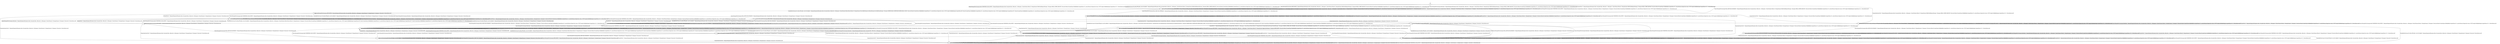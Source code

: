 digraph g {
__start0 [label="" shape="none"];

	s0 [shape="circle" label="s0"];
	s1 [shape="circle" label="s1"];
	s2 [shape="circle" label="s2"];
	s3 [shape="circle" label="s3"];
	s4 [shape="circle" label="s4"];
	s5 [shape="circle" label="s5"];
	s6 [shape="circle" label="s6"];
	s7 [shape="circle" label="s7"];
	s8 [shape="circle" label="s8"];
	s9 [shape="circle" label="s9"];
	s10 [shape="circle" label="s10"];
	s11 [shape="circle" label="s11"];
	s12 [shape="circle" label="s12"];
	s13 [shape="circle" label="s13"];
	s14 [shape="circle" label="s14"];
	s15 [shape="circle" label="s15"];
	s16 [shape="circle" label="s16"];
	s17 [shape="circle" label="s17"];
	s0 -> s1 [label="ClientHelloWord{suite=TLS_RSA_WITH_AES_128_GCM_SHA256} / ResponseFingerprint[Exception=false, Encrypted=false, #Records=1, #Messages=1, RecordClasses=[Record,], MessageClasses=[HelloVerifyRequestMessage,], Messages=[HELLO_VERIFY_REQUEST,], Reccords=[Record{contentType=ModifiableByte{originalValue=22}, protocolVersion=Original byte value is: FE FF, length=ModifiableInteger{originalValue=31}},], NetworkState=null]"];
	s0 -> s8 [label="GenericMessageWord{message=RSA_CLIENT_KEY_EXCHANGE} / ResponseFingerprint[Exception=false, Encrypted=false, #Records=1, #Messages=1, RecordClasses=[Record,], MessageClasses=[HelloVerifyRequestMessage,], Messages=[HELLO_VERIFY_REQUEST,], Reccords=[Record{contentType=ModifiableByte{originalValue=22}, protocolVersion=Original byte value is: FE FF, length=ModifiableInteger{originalValue=31}},], NetworkState=null]"];
	s0 -> s2 [label="ChangeCipherSpecWord{} / ResponseFingerprint[Exception=false, Encrypted=false, #Records=1, #Messages=1, RecordClasses=[Record,], MessageClasses=[HelloVerifyRequestMessage,], Messages=[HELLO_VERIFY_REQUEST,], Reccords=[Record{contentType=ModifiableByte{originalValue=22}, protocolVersion=Original byte value is: FE FF, length=ModifiableInteger{originalValue=31}},], NetworkState=null]"];
	s0 -> s1 [label="GenericMessageWord{message=APPLICATION} / ResponseFingerprint[Exception=false, Encrypted=false, #Records=1, #Messages=1, RecordClasses=[Record,], MessageClasses=[HelloVerifyRequestMessage,], Messages=[HELLO_VERIFY_REQUEST,], Reccords=[Record{contentType=ModifiableByte{originalValue=22}, protocolVersion=Original byte value is: FE FF, length=ModifiableInteger{originalValue=31}},], NetworkState=null]"];
	s0 -> s1 [label="GenericMessageWord{message=Heartbeat} / ResponseFingerprint[Exception=false, Encrypted=false, #Records=1, #Messages=1, RecordClasses=[Record,], MessageClasses=[HelloVerifyRequestMessage,], Messages=[HELLO_VERIFY_REQUEST,], Reccords=[Record{contentType=ModifiableByte{originalValue=22}, protocolVersion=Original byte value is: FE FF, length=ModifiableInteger{originalValue=31}},], NetworkState=null]"];
	s0 -> s1 [label="FinishedWord{} / ResponseFingerprint[Exception=false, Encrypted=false, #Records=1, #Messages=1, RecordClasses=[Record,], MessageClasses=[HelloVerifyRequestMessage,], Messages=[HELLO_VERIFY_REQUEST,], Reccords=[Record{contentType=ModifiableByte{originalValue=22}, protocolVersion=Original byte value is: FE FF, length=ModifiableInteger{originalValue=31}},], NetworkState=null]"];
	s0 -> s1 [label="GenericMessageWord{message=Alert(UNDEFINED,CLOSE_NOTIFY)} / ResponseFingerprint[Exception=false, Encrypted=false, #Records=1, #Messages=1, RecordClasses=[Record,], MessageClasses=[HelloVerifyRequestMessage,], Messages=[HELLO_VERIFY_REQUEST,], Reccords=[Record{contentType=ModifiableByte{originalValue=22}, protocolVersion=Original byte value is: FE FF, length=ModifiableInteger{originalValue=31}},], NetworkState=null]"];
	s1 -> s4 [label="ClientHelloWord{suite=TLS_RSA_WITH_AES_128_GCM_SHA256} / ResponseFingerprint[Exception=false, Encrypted=false, #Records=3, #Messages=3, RecordClasses=[Record,Record,Record,], MessageClasses=[ServerHelloMessage,CertificateMessage,ServerHelloDoneMessage,], Messages=[SERVER_HELLO,CERTIFICATE,SERVER_HELLO_DONE,], Reccords=[Record{contentType=ModifiableByte{originalValue=22}, protocolVersion=Original byte value is: FE FD, length=ModifiableInteger{originalValue=89}},Record{contentType=ModifiableByte{originalValue=22}, protocolVersion=Original byte value is: FE FD, length=ModifiableInteger{originalValue=857}},Record{contentType=ModifiableByte{originalValue=22}, protocolVersion=Original byte value is: FE FD, length=ModifiableInteger{originalValue=12}},], NetworkState=null]"];
	s1 -> s8 [label="GenericMessageWord{message=RSA_CLIENT_KEY_EXCHANGE} / ResponseFingerprint[Exception=false, Encrypted=false, #Records=1, #Messages=0, RecordClasses=[Record,], MessageClasses=[], Messages=[], Reccords=[Record{contentType=ModifiableByte{originalValue=22}, protocolVersion=Original byte value is: FE FF, length=ModifiableInteger{originalValue=31}},], NetworkState=null]"];
	s1 -> s2 [label="ChangeCipherSpecWord{} / ResponseFingerprint[Exception=false, Encrypted=false, #Records=1, #Messages=0, RecordClasses=[Record,], MessageClasses=[], Messages=[], Reccords=[Record{contentType=ModifiableByte{originalValue=22}, protocolVersion=Original byte value is: FE FF, length=ModifiableInteger{originalValue=31}},], NetworkState=null]"];
	s1 -> s1 [label="GenericMessageWord{message=APPLICATION} / ResponseFingerprint[Exception=false, Encrypted=false, #Records=1, #Messages=0, RecordClasses=[Record,], MessageClasses=[], Messages=[], Reccords=[Record{contentType=ModifiableByte{originalValue=22}, protocolVersion=Original byte value is: FE FF, length=ModifiableInteger{originalValue=31}},], NetworkState=null]"];
	s1 -> s1 [label="GenericMessageWord{message=Heartbeat} / ResponseFingerprint[Exception=false, Encrypted=false, #Records=1, #Messages=0, RecordClasses=[Record,], MessageClasses=[], Messages=[], Reccords=[Record{contentType=ModifiableByte{originalValue=22}, protocolVersion=Original byte value is: FE FF, length=ModifiableInteger{originalValue=31}},], NetworkState=null]"];
	s1 -> s1 [label="FinishedWord{} / ResponseFingerprint[Exception=false, Encrypted=false, #Records=1, #Messages=0, RecordClasses=[Record,], MessageClasses=[], Messages=[], Reccords=[Record{contentType=ModifiableByte{originalValue=22}, protocolVersion=Original byte value is: FE FF, length=ModifiableInteger{originalValue=31}},], NetworkState=null]"];
	s1 -> s1 [label="GenericMessageWord{message=Alert(UNDEFINED,CLOSE_NOTIFY)} / ResponseFingerprint[Exception=false, Encrypted=false, #Records=1, #Messages=0, RecordClasses=[Record,], MessageClasses=[], Messages=[], Reccords=[Record{contentType=ModifiableByte{originalValue=22}, protocolVersion=Original byte value is: FE FF, length=ModifiableInteger{originalValue=31}},], NetworkState=null]"];
	s2 -> s3 [label="ClientHelloWord{suite=TLS_RSA_WITH_AES_128_GCM_SHA256} / ResponseFingerprint[Exception=false, Encrypted=false, #Records=0, #Messages=0, RecordClasses=[], MessageClasses=[], Messages=[], Reccords=[], NetworkState=null]"];
	s2 -> s15 [label="GenericMessageWord{message=RSA_CLIENT_KEY_EXCHANGE} / ResponseFingerprint[Exception=false, Encrypted=false, #Records=1, #Messages=0, RecordClasses=[Record,], MessageClasses=[], Messages=[], Reccords=[Record{contentType=ModifiableByte{originalValue=22}, protocolVersion=Original byte value is: FE FF, length=ModifiableInteger{originalValue=31}},], NetworkState=null]"];
	s2 -> s2 [label="ChangeCipherSpecWord{} / ResponseFingerprint[Exception=false, Encrypted=false, #Records=1, #Messages=0, RecordClasses=[Record,], MessageClasses=[], Messages=[], Reccords=[Record{contentType=ModifiableByte{originalValue=22}, protocolVersion=Original byte value is: FE FF, length=ModifiableInteger{originalValue=31}},], NetworkState=null]"];
	s2 -> s2 [label="GenericMessageWord{message=APPLICATION} / ResponseFingerprint[Exception=false, Encrypted=false, #Records=1, #Messages=0, RecordClasses=[Record,], MessageClasses=[], Messages=[], Reccords=[Record{contentType=ModifiableByte{originalValue=22}, protocolVersion=Original byte value is: FE FF, length=ModifiableInteger{originalValue=31}},], NetworkState=null]"];
	s2 -> s2 [label="GenericMessageWord{message=Heartbeat} / ResponseFingerprint[Exception=false, Encrypted=false, #Records=1, #Messages=0, RecordClasses=[Record,], MessageClasses=[], Messages=[], Reccords=[Record{contentType=ModifiableByte{originalValue=22}, protocolVersion=Original byte value is: FE FF, length=ModifiableInteger{originalValue=31}},], NetworkState=null]"];
	s2 -> s2 [label="FinishedWord{} / ResponseFingerprint[Exception=false, Encrypted=false, #Records=1, #Messages=0, RecordClasses=[Record,], MessageClasses=[], Messages=[], Reccords=[Record{contentType=ModifiableByte{originalValue=22}, protocolVersion=Original byte value is: FE FF, length=ModifiableInteger{originalValue=31}},], NetworkState=null]"];
	s2 -> s2 [label="GenericMessageWord{message=Alert(UNDEFINED,CLOSE_NOTIFY)} / ResponseFingerprint[Exception=false, Encrypted=false, #Records=1, #Messages=0, RecordClasses=[Record,], MessageClasses=[], Messages=[], Reccords=[Record{contentType=ModifiableByte{originalValue=22}, protocolVersion=Original byte value is: FE FF, length=ModifiableInteger{originalValue=31}},], NetworkState=null]"];
	s3 -> s3 [label="ClientHelloWord{suite=TLS_RSA_WITH_AES_128_GCM_SHA256} / ResponseFingerprint[Exception=false, Encrypted=false, #Records=0, #Messages=0, RecordClasses=[], MessageClasses=[], Messages=[], Reccords=[], NetworkState=null]"];
	s3 -> s3 [label="GenericMessageWord{message=RSA_CLIENT_KEY_EXCHANGE} / ResponseFingerprint[Exception=false, Encrypted=false, #Records=0, #Messages=0, RecordClasses=[], MessageClasses=[], Messages=[], Reccords=[], NetworkState=null]"];
	s3 -> s3 [label="ChangeCipherSpecWord{} / ResponseFingerprint[Exception=false, Encrypted=false, #Records=0, #Messages=0, RecordClasses=[], MessageClasses=[], Messages=[], Reccords=[], NetworkState=null]"];
	s3 -> s3 [label="GenericMessageWord{message=APPLICATION} / ResponseFingerprint[Exception=false, Encrypted=false, #Records=0, #Messages=0, RecordClasses=[], MessageClasses=[], Messages=[], Reccords=[], NetworkState=null]"];
	s3 -> s3 [label="GenericMessageWord{message=Heartbeat} / ResponseFingerprint[Exception=false, Encrypted=false, #Records=0, #Messages=0, RecordClasses=[], MessageClasses=[], Messages=[], Reccords=[], NetworkState=null]"];
	s3 -> s3 [label="FinishedWord{} / ResponseFingerprint[Exception=false, Encrypted=false, #Records=0, #Messages=0, RecordClasses=[], MessageClasses=[], Messages=[], Reccords=[], NetworkState=null]"];
	s3 -> s3 [label="GenericMessageWord{message=Alert(UNDEFINED,CLOSE_NOTIFY)} / ResponseFingerprint[Exception=false, Encrypted=false, #Records=0, #Messages=0, RecordClasses=[], MessageClasses=[], Messages=[], Reccords=[], NetworkState=null]"];
	s4 -> s5 [label="ClientHelloWord{suite=TLS_RSA_WITH_AES_128_GCM_SHA256} / ResponseFingerprint[Exception=false, Encrypted=false, #Records=0, #Messages=0, RecordClasses=[], MessageClasses=[], Messages=[], Reccords=[], NetworkState=null]"];
	s4 -> s9 [label="GenericMessageWord{message=RSA_CLIENT_KEY_EXCHANGE} / ResponseFingerprint[Exception=false, Encrypted=false, #Records=0, #Messages=0, RecordClasses=[], MessageClasses=[], Messages=[], Reccords=[], NetworkState=null]"];
	s4 -> s3 [label="ChangeCipherSpecWord{} / ResponseFingerprint[Exception=false, Encrypted=false, #Records=0, #Messages=0, RecordClasses=[], MessageClasses=[], Messages=[], Reccords=[], NetworkState=null]"];
	s4 -> s4 [label="GenericMessageWord{message=APPLICATION} / ResponseFingerprint[Exception=false, Encrypted=false, #Records=0, #Messages=0, RecordClasses=[], MessageClasses=[], Messages=[], Reccords=[], NetworkState=null]"];
	s4 -> s5 [label="GenericMessageWord{message=Heartbeat} / ResponseFingerprint[Exception=false, Encrypted=false, #Records=0, #Messages=0, RecordClasses=[], MessageClasses=[], Messages=[], Reccords=[], NetworkState=null]"];
	s4 -> s5 [label="FinishedWord{} / ResponseFingerprint[Exception=false, Encrypted=false, #Records=0, #Messages=0, RecordClasses=[], MessageClasses=[], Messages=[], Reccords=[], NetworkState=null]"];
	s4 -> s5 [label="GenericMessageWord{message=Alert(UNDEFINED,CLOSE_NOTIFY)} / ResponseFingerprint[Exception=false, Encrypted=false, #Records=0, #Messages=0, RecordClasses=[], MessageClasses=[], Messages=[], Reccords=[], NetworkState=null]"];
	s5 -> s12 [label="ClientHelloWord{suite=TLS_RSA_WITH_AES_128_GCM_SHA256} / ResponseFingerprint[Exception=false, Encrypted=false, #Records=3, #Messages=0, RecordClasses=[Record,Record,Record,], MessageClasses=[], Messages=[], Reccords=[Record{contentType=ModifiableByte{originalValue=22}, protocolVersion=Original byte value is: FE FD, length=ModifiableInteger{originalValue=89}},Record{contentType=ModifiableByte{originalValue=22}, protocolVersion=Original byte value is: FE FD, length=ModifiableInteger{originalValue=857}},Record{contentType=ModifiableByte{originalValue=22}, protocolVersion=Original byte value is: FE FD, length=ModifiableInteger{originalValue=12}},], NetworkState=null]"];
	s5 -> s6 [label="GenericMessageWord{message=RSA_CLIENT_KEY_EXCHANGE} / ResponseFingerprint[Exception=false, Encrypted=false, #Records=1, #Messages=0, RecordClasses=[Record,], MessageClasses=[], Messages=[], Reccords=[Record{contentType=ModifiableByte{originalValue=22}, protocolVersion=Original byte value is: FE FF, length=ModifiableInteger{originalValue=31}},], NetworkState=null]"];
	s5 -> s2 [label="ChangeCipherSpecWord{} / ResponseFingerprint[Exception=false, Encrypted=false, #Records=1, #Messages=0, RecordClasses=[Record,], MessageClasses=[], Messages=[], Reccords=[Record{contentType=ModifiableByte{originalValue=22}, protocolVersion=Original byte value is: FE FF, length=ModifiableInteger{originalValue=31}},], NetworkState=null]"];
	s5 -> s5 [label="GenericMessageWord{message=APPLICATION} / ResponseFingerprint[Exception=false, Encrypted=false, #Records=1, #Messages=0, RecordClasses=[Record,], MessageClasses=[], Messages=[], Reccords=[Record{contentType=ModifiableByte{originalValue=22}, protocolVersion=Original byte value is: FE FF, length=ModifiableInteger{originalValue=31}},], NetworkState=null]"];
	s5 -> s5 [label="GenericMessageWord{message=Heartbeat} / ResponseFingerprint[Exception=false, Encrypted=false, #Records=1, #Messages=0, RecordClasses=[Record,], MessageClasses=[], Messages=[], Reccords=[Record{contentType=ModifiableByte{originalValue=22}, protocolVersion=Original byte value is: FE FF, length=ModifiableInteger{originalValue=31}},], NetworkState=null]"];
	s5 -> s5 [label="FinishedWord{} / ResponseFingerprint[Exception=false, Encrypted=false, #Records=1, #Messages=0, RecordClasses=[Record,], MessageClasses=[], Messages=[], Reccords=[Record{contentType=ModifiableByte{originalValue=22}, protocolVersion=Original byte value is: FE FF, length=ModifiableInteger{originalValue=31}},], NetworkState=null]"];
	s5 -> s5 [label="GenericMessageWord{message=Alert(UNDEFINED,CLOSE_NOTIFY)} / ResponseFingerprint[Exception=false, Encrypted=false, #Records=1, #Messages=0, RecordClasses=[Record,], MessageClasses=[], Messages=[], Reccords=[Record{contentType=ModifiableByte{originalValue=22}, protocolVersion=Original byte value is: FE FF, length=ModifiableInteger{originalValue=31}},], NetworkState=null]"];
	s6 -> s14 [label="ClientHelloWord{suite=TLS_RSA_WITH_AES_128_GCM_SHA256} / ResponseFingerprint[Exception=false, Encrypted=false, #Records=3, #Messages=0, RecordClasses=[Record,Record,Record,], MessageClasses=[], Messages=[], Reccords=[Record{contentType=ModifiableByte{originalValue=22}, protocolVersion=Original byte value is: FE FD, length=ModifiableInteger{originalValue=89}},Record{contentType=ModifiableByte{originalValue=22}, protocolVersion=Original byte value is: FE FD, length=ModifiableInteger{originalValue=857}},Record{contentType=ModifiableByte{originalValue=22}, protocolVersion=Original byte value is: FE FD, length=ModifiableInteger{originalValue=12}},], NetworkState=null]"];
	s6 -> s6 [label="GenericMessageWord{message=RSA_CLIENT_KEY_EXCHANGE} / ResponseFingerprint[Exception=false, Encrypted=false, #Records=1, #Messages=0, RecordClasses=[Record,], MessageClasses=[], Messages=[], Reccords=[Record{contentType=ModifiableByte{originalValue=22}, protocolVersion=Original byte value is: FE FF, length=ModifiableInteger{originalValue=31}},], NetworkState=null]"];
	s6 -> s7 [label="ChangeCipherSpecWord{} / ResponseFingerprint[Exception=false, Encrypted=false, #Records=1, #Messages=0, RecordClasses=[Record,], MessageClasses=[], Messages=[], Reccords=[Record{contentType=ModifiableByte{originalValue=22}, protocolVersion=Original byte value is: FE FF, length=ModifiableInteger{originalValue=31}},], NetworkState=null]"];
	s6 -> s6 [label="GenericMessageWord{message=APPLICATION} / ResponseFingerprint[Exception=false, Encrypted=false, #Records=1, #Messages=0, RecordClasses=[Record,], MessageClasses=[], Messages=[], Reccords=[Record{contentType=ModifiableByte{originalValue=22}, protocolVersion=Original byte value is: FE FF, length=ModifiableInteger{originalValue=31}},], NetworkState=null]"];
	s6 -> s6 [label="GenericMessageWord{message=Heartbeat} / ResponseFingerprint[Exception=false, Encrypted=false, #Records=1, #Messages=0, RecordClasses=[Record,], MessageClasses=[], Messages=[], Reccords=[Record{contentType=ModifiableByte{originalValue=22}, protocolVersion=Original byte value is: FE FF, length=ModifiableInteger{originalValue=31}},], NetworkState=null]"];
	s6 -> s6 [label="FinishedWord{} / ResponseFingerprint[Exception=false, Encrypted=false, #Records=1, #Messages=0, RecordClasses=[Record,], MessageClasses=[], Messages=[], Reccords=[Record{contentType=ModifiableByte{originalValue=22}, protocolVersion=Original byte value is: FE FF, length=ModifiableInteger{originalValue=31}},], NetworkState=null]"];
	s6 -> s6 [label="GenericMessageWord{message=Alert(UNDEFINED,CLOSE_NOTIFY)} / ResponseFingerprint[Exception=false, Encrypted=false, #Records=1, #Messages=0, RecordClasses=[Record,], MessageClasses=[], Messages=[], Reccords=[Record{contentType=ModifiableByte{originalValue=22}, protocolVersion=Original byte value is: FE FF, length=ModifiableInteger{originalValue=31}},], NetworkState=null]"];
	s7 -> s7 [label="ClientHelloWord{suite=TLS_RSA_WITH_AES_128_GCM_SHA256} / ResponseFingerprint[Exception=false, Encrypted=false, #Records=1, #Messages=0, RecordClasses=[Record,], MessageClasses=[], Messages=[], Reccords=[Record{contentType=ModifiableByte{originalValue=22}, protocolVersion=Original byte value is: FE FF, length=ModifiableInteger{originalValue=31}},], NetworkState=null]"];
	s7 -> s7 [label="GenericMessageWord{message=RSA_CLIENT_KEY_EXCHANGE} / ResponseFingerprint[Exception=false, Encrypted=false, #Records=1, #Messages=0, RecordClasses=[Record,], MessageClasses=[], Messages=[], Reccords=[Record{contentType=ModifiableByte{originalValue=22}, protocolVersion=Original byte value is: FE FF, length=ModifiableInteger{originalValue=31}},], NetworkState=null]"];
	s7 -> s7 [label="ChangeCipherSpecWord{} / ResponseFingerprint[Exception=false, Encrypted=false, #Records=1, #Messages=0, RecordClasses=[Record,], MessageClasses=[], Messages=[], Reccords=[Record{contentType=ModifiableByte{originalValue=22}, protocolVersion=Original byte value is: FE FF, length=ModifiableInteger{originalValue=31}},], NetworkState=null]"];
	s7 -> s7 [label="GenericMessageWord{message=APPLICATION} / ResponseFingerprint[Exception=false, Encrypted=false, #Records=1, #Messages=0, RecordClasses=[Record,], MessageClasses=[], Messages=[], Reccords=[Record{contentType=ModifiableByte{originalValue=22}, protocolVersion=Original byte value is: FE FF, length=ModifiableInteger{originalValue=31}},], NetworkState=null]"];
	s7 -> s7 [label="GenericMessageWord{message=Heartbeat} / ResponseFingerprint[Exception=false, Encrypted=false, #Records=1, #Messages=0, RecordClasses=[Record,], MessageClasses=[], Messages=[], Reccords=[Record{contentType=ModifiableByte{originalValue=22}, protocolVersion=Original byte value is: FE FF, length=ModifiableInteger{originalValue=31}},], NetworkState=null]"];
	s7 -> s7 [label="FinishedWord{} / ResponseFingerprint[Exception=false, Encrypted=false, #Records=1, #Messages=0, RecordClasses=[Record,], MessageClasses=[], Messages=[], Reccords=[Record{contentType=ModifiableByte{originalValue=22}, protocolVersion=Original byte value is: FE FF, length=ModifiableInteger{originalValue=31}},], NetworkState=null]"];
	s7 -> s7 [label="GenericMessageWord{message=Alert(UNDEFINED,CLOSE_NOTIFY)} / ResponseFingerprint[Exception=false, Encrypted=false, #Records=1, #Messages=0, RecordClasses=[Record,], MessageClasses=[], Messages=[], Reccords=[Record{contentType=ModifiableByte{originalValue=22}, protocolVersion=Original byte value is: FE FF, length=ModifiableInteger{originalValue=31}},], NetworkState=null]"];
	s8 -> s14 [label="ClientHelloWord{suite=TLS_RSA_WITH_AES_128_GCM_SHA256} / ResponseFingerprint[Exception=false, Encrypted=false, #Records=3, #Messages=3, RecordClasses=[Record,Record,Record,], MessageClasses=[ServerHelloMessage,CertificateMessage,ServerHelloDoneMessage,], Messages=[SERVER_HELLO,CERTIFICATE,SERVER_HELLO_DONE,], Reccords=[Record{contentType=ModifiableByte{originalValue=22}, protocolVersion=Original byte value is: FE FD, length=ModifiableInteger{originalValue=89}},Record{contentType=ModifiableByte{originalValue=22}, protocolVersion=Original byte value is: FE FD, length=ModifiableInteger{originalValue=857}},Record{contentType=ModifiableByte{originalValue=22}, protocolVersion=Original byte value is: FE FD, length=ModifiableInteger{originalValue=12}},], NetworkState=null]"];
	s8 -> s8 [label="GenericMessageWord{message=RSA_CLIENT_KEY_EXCHANGE} / ResponseFingerprint[Exception=false, Encrypted=false, #Records=1, #Messages=0, RecordClasses=[Record,], MessageClasses=[], Messages=[], Reccords=[Record{contentType=ModifiableByte{originalValue=22}, protocolVersion=Original byte value is: FE FF, length=ModifiableInteger{originalValue=31}},], NetworkState=null]"];
	s8 -> s7 [label="ChangeCipherSpecWord{} / ResponseFingerprint[Exception=false, Encrypted=false, #Records=1, #Messages=0, RecordClasses=[Record,], MessageClasses=[], Messages=[], Reccords=[Record{contentType=ModifiableByte{originalValue=22}, protocolVersion=Original byte value is: FE FF, length=ModifiableInteger{originalValue=31}},], NetworkState=null]"];
	s8 -> s8 [label="GenericMessageWord{message=APPLICATION} / ResponseFingerprint[Exception=false, Encrypted=false, #Records=1, #Messages=0, RecordClasses=[Record,], MessageClasses=[], Messages=[], Reccords=[Record{contentType=ModifiableByte{originalValue=22}, protocolVersion=Original byte value is: FE FF, length=ModifiableInteger{originalValue=31}},], NetworkState=null]"];
	s8 -> s8 [label="GenericMessageWord{message=Heartbeat} / ResponseFingerprint[Exception=false, Encrypted=false, #Records=1, #Messages=0, RecordClasses=[Record,], MessageClasses=[], Messages=[], Reccords=[Record{contentType=ModifiableByte{originalValue=22}, protocolVersion=Original byte value is: FE FF, length=ModifiableInteger{originalValue=31}},], NetworkState=null]"];
	s8 -> s8 [label="FinishedWord{} / ResponseFingerprint[Exception=false, Encrypted=false, #Records=1, #Messages=0, RecordClasses=[Record,], MessageClasses=[], Messages=[], Reccords=[Record{contentType=ModifiableByte{originalValue=22}, protocolVersion=Original byte value is: FE FF, length=ModifiableInteger{originalValue=31}},], NetworkState=null]"];
	s8 -> s8 [label="GenericMessageWord{message=Alert(UNDEFINED,CLOSE_NOTIFY)} / ResponseFingerprint[Exception=false, Encrypted=false, #Records=1, #Messages=0, RecordClasses=[Record,], MessageClasses=[], Messages=[], Reccords=[Record{contentType=ModifiableByte{originalValue=22}, protocolVersion=Original byte value is: FE FF, length=ModifiableInteger{originalValue=31}},], NetworkState=null]"];
	s9 -> s16 [label="ClientHelloWord{suite=TLS_RSA_WITH_AES_128_GCM_SHA256} / ResponseFingerprint[Exception=false, Encrypted=false, #Records=0, #Messages=0, RecordClasses=[], MessageClasses=[], Messages=[], Reccords=[], NetworkState=null]"];
	s9 -> s16 [label="GenericMessageWord{message=RSA_CLIENT_KEY_EXCHANGE} / ResponseFingerprint[Exception=false, Encrypted=false, #Records=0, #Messages=0, RecordClasses=[], MessageClasses=[], Messages=[], Reccords=[], NetworkState=null]"];
	s9 -> s10 [label="ChangeCipherSpecWord{} / ResponseFingerprint[Exception=false, Encrypted=false, #Records=0, #Messages=0, RecordClasses=[], MessageClasses=[], Messages=[], Reccords=[], NetworkState=null]"];
	s9 -> s9 [label="GenericMessageWord{message=APPLICATION} / ResponseFingerprint[Exception=false, Encrypted=false, #Records=0, #Messages=0, RecordClasses=[], MessageClasses=[], Messages=[], Reccords=[], NetworkState=null]"];
	s9 -> s6 [label="GenericMessageWord{message=Heartbeat} / ResponseFingerprint[Exception=false, Encrypted=false, #Records=0, #Messages=0, RecordClasses=[], MessageClasses=[], Messages=[], Reccords=[], NetworkState=null]"];
	s9 -> s16 [label="FinishedWord{} / ResponseFingerprint[Exception=false, Encrypted=false, #Records=0, #Messages=0, RecordClasses=[], MessageClasses=[], Messages=[], Reccords=[], NetworkState=null]"];
	s9 -> s6 [label="GenericMessageWord{message=Alert(UNDEFINED,CLOSE_NOTIFY)} / ResponseFingerprint[Exception=false, Encrypted=false, #Records=0, #Messages=0, RecordClasses=[], MessageClasses=[], Messages=[], Reccords=[], NetworkState=null]"];
	s10 -> s7 [label="ClientHelloWord{suite=TLS_RSA_WITH_AES_128_GCM_SHA256} / ResponseFingerprint[Exception=false, Encrypted=false, #Records=0, #Messages=0, RecordClasses=[], MessageClasses=[], Messages=[], Reccords=[], NetworkState=null]"];
	s10 -> s7 [label="GenericMessageWord{message=RSA_CLIENT_KEY_EXCHANGE} / ResponseFingerprint[Exception=false, Encrypted=false, #Records=0, #Messages=0, RecordClasses=[], MessageClasses=[], Messages=[], Reccords=[], NetworkState=null]"];
	s10 -> s3 [label="ChangeCipherSpecWord{} / ResponseFingerprint[Exception=false, Encrypted=false, #Records=0, #Messages=0, RecordClasses=[], MessageClasses=[], Messages=[], Reccords=[], NetworkState=null]"];
	s10 -> s10 [label="GenericMessageWord{message=APPLICATION} / ResponseFingerprint[Exception=false, Encrypted=false, #Records=0, #Messages=0, RecordClasses=[], MessageClasses=[], Messages=[], Reccords=[], NetworkState=null]"];
	s10 -> s7 [label="GenericMessageWord{message=Heartbeat} / ResponseFingerprint[Exception=false, Encrypted=false, #Records=0, #Messages=0, RecordClasses=[], MessageClasses=[], Messages=[], Reccords=[], NetworkState=null]"];
	s10 -> s11 [label="FinishedWord{} / ResponseFingerprint[Exception=false, Encrypted=false, #Records=2, #Messages=2, RecordClasses=[Record,Record,], MessageClasses=[ChangeCipherSpecMessage,FinishedMessage,], Messages=[CHANGE_CIPHER_SPEC,FINISHED,], Reccords=[Record{contentType=ModifiableByte{originalValue=20}, protocolVersion=Original byte value is: FE FD, length=ModifiableInteger{originalValue=1}},Record{contentType=ModifiableByte{originalValue=22}, protocolVersion=Original byte value is: FE FD, length=ModifiableInteger{originalValue=48}},], NetworkState=null]"];
	s10 -> s7 [label="GenericMessageWord{message=Alert(UNDEFINED,CLOSE_NOTIFY)} / ResponseFingerprint[Exception=false, Encrypted=false, #Records=0, #Messages=0, RecordClasses=[], MessageClasses=[], Messages=[], Reccords=[], NetworkState=null]"];
	s11 -> s17 [label="ClientHelloWord{suite=TLS_RSA_WITH_AES_128_GCM_SHA256} / ResponseFingerprint[Exception=false, Encrypted=false, #Records=0, #Messages=0, RecordClasses=[], MessageClasses=[], Messages=[], Reccords=[], NetworkState=null]"];
	s11 -> s11 [label="GenericMessageWord{message=RSA_CLIENT_KEY_EXCHANGE} / ResponseFingerprint[Exception=false, Encrypted=false, #Records=0, #Messages=0, RecordClasses=[], MessageClasses=[], Messages=[], Reccords=[], NetworkState=null]"];
	s11 -> s3 [label="ChangeCipherSpecWord{} / ResponseFingerprint[Exception=false, Encrypted=false, #Records=0, #Messages=0, RecordClasses=[], MessageClasses=[], Messages=[], Reccords=[], NetworkState=null]"];
	s11 -> s11 [label="GenericMessageWord{message=APPLICATION} / ResponseFingerprint[Exception=false, Encrypted=false, #Records=1, #Messages=1, RecordClasses=[Record,], MessageClasses=[ApplicationMessage,], Messages=[APPLICATION,], Reccords=[Record{contentType=ModifiableByte{originalValue=23}, protocolVersion=Original byte value is: FE FD, length=ModifiableInteger{originalValue=28}},], NetworkState=null]"];
	s11 -> s7 [label="GenericMessageWord{message=Heartbeat} / ResponseFingerprint[Exception=false, Encrypted=false, #Records=0, #Messages=0, RecordClasses=[], MessageClasses=[], Messages=[], Reccords=[], NetworkState=null]"];
	s11 -> s11 [label="FinishedWord{} / ResponseFingerprint[Exception=false, Encrypted=false, #Records=0, #Messages=0, RecordClasses=[], MessageClasses=[], Messages=[], Reccords=[], NetworkState=null]"];
	s11 -> s7 [label="GenericMessageWord{message=Alert(UNDEFINED,CLOSE_NOTIFY)} / ResponseFingerprint[Exception=false, Encrypted=false, #Records=0, #Messages=0, RecordClasses=[], MessageClasses=[], Messages=[], Reccords=[], NetworkState=null]"];
	s12 -> s5 [label="ClientHelloWord{suite=TLS_RSA_WITH_AES_128_GCM_SHA256} / ResponseFingerprint[Exception=false, Encrypted=false, #Records=0, #Messages=0, RecordClasses=[], MessageClasses=[], Messages=[], Reccords=[], NetworkState=null]"];
	s12 -> s13 [label="GenericMessageWord{message=RSA_CLIENT_KEY_EXCHANGE} / ResponseFingerprint[Exception=false, Encrypted=false, #Records=0, #Messages=0, RecordClasses=[], MessageClasses=[], Messages=[], Reccords=[], NetworkState=null]"];
	s12 -> s3 [label="ChangeCipherSpecWord{} / ResponseFingerprint[Exception=false, Encrypted=false, #Records=0, #Messages=0, RecordClasses=[], MessageClasses=[], Messages=[], Reccords=[], NetworkState=null]"];
	s12 -> s12 [label="GenericMessageWord{message=APPLICATION} / ResponseFingerprint[Exception=false, Encrypted=false, #Records=0, #Messages=0, RecordClasses=[], MessageClasses=[], Messages=[], Reccords=[], NetworkState=null]"];
	s12 -> s5 [label="GenericMessageWord{message=Heartbeat} / ResponseFingerprint[Exception=false, Encrypted=false, #Records=0, #Messages=0, RecordClasses=[], MessageClasses=[], Messages=[], Reccords=[], NetworkState=null]"];
	s12 -> s5 [label="FinishedWord{} / ResponseFingerprint[Exception=false, Encrypted=false, #Records=0, #Messages=0, RecordClasses=[], MessageClasses=[], Messages=[], Reccords=[], NetworkState=null]"];
	s12 -> s5 [label="GenericMessageWord{message=Alert(UNDEFINED,CLOSE_NOTIFY)} / ResponseFingerprint[Exception=false, Encrypted=false, #Records=0, #Messages=0, RecordClasses=[], MessageClasses=[], Messages=[], Reccords=[], NetworkState=null]"];
	s13 -> s13 [label="ClientHelloWord{suite=TLS_RSA_WITH_AES_128_GCM_SHA256} / ResponseFingerprint[Exception=false, Encrypted=false, #Records=0, #Messages=0, RecordClasses=[], MessageClasses=[], Messages=[], Reccords=[], NetworkState=null]"];
	s13 -> s13 [label="GenericMessageWord{message=RSA_CLIENT_KEY_EXCHANGE} / ResponseFingerprint[Exception=false, Encrypted=false, #Records=0, #Messages=0, RecordClasses=[], MessageClasses=[], Messages=[], Reccords=[], NetworkState=null]"];
	s13 -> s3 [label="ChangeCipherSpecWord{} / ResponseFingerprint[Exception=false, Encrypted=false, #Records=0, #Messages=0, RecordClasses=[], MessageClasses=[], Messages=[], Reccords=[], NetworkState=null]"];
	s13 -> s13 [label="GenericMessageWord{message=APPLICATION} / ResponseFingerprint[Exception=false, Encrypted=false, #Records=0, #Messages=0, RecordClasses=[], MessageClasses=[], Messages=[], Reccords=[], NetworkState=null]"];
	s13 -> s6 [label="GenericMessageWord{message=Heartbeat} / ResponseFingerprint[Exception=false, Encrypted=false, #Records=0, #Messages=0, RecordClasses=[], MessageClasses=[], Messages=[], Reccords=[], NetworkState=null]"];
	s13 -> s13 [label="FinishedWord{} / ResponseFingerprint[Exception=false, Encrypted=false, #Records=0, #Messages=0, RecordClasses=[], MessageClasses=[], Messages=[], Reccords=[], NetworkState=null]"];
	s13 -> s6 [label="GenericMessageWord{message=Alert(UNDEFINED,CLOSE_NOTIFY)} / ResponseFingerprint[Exception=false, Encrypted=false, #Records=0, #Messages=0, RecordClasses=[], MessageClasses=[], Messages=[], Reccords=[], NetworkState=null]"];
	s14 -> s6 [label="ClientHelloWord{suite=TLS_RSA_WITH_AES_128_GCM_SHA256} / ResponseFingerprint[Exception=false, Encrypted=false, #Records=0, #Messages=0, RecordClasses=[], MessageClasses=[], Messages=[], Reccords=[], NetworkState=null]"];
	s14 -> s13 [label="GenericMessageWord{message=RSA_CLIENT_KEY_EXCHANGE} / ResponseFingerprint[Exception=false, Encrypted=false, #Records=0, #Messages=0, RecordClasses=[], MessageClasses=[], Messages=[], Reccords=[], NetworkState=null]"];
	s14 -> s3 [label="ChangeCipherSpecWord{} / ResponseFingerprint[Exception=false, Encrypted=false, #Records=0, #Messages=0, RecordClasses=[], MessageClasses=[], Messages=[], Reccords=[], NetworkState=null]"];
	s14 -> s14 [label="GenericMessageWord{message=APPLICATION} / ResponseFingerprint[Exception=false, Encrypted=false, #Records=0, #Messages=0, RecordClasses=[], MessageClasses=[], Messages=[], Reccords=[], NetworkState=null]"];
	s14 -> s6 [label="GenericMessageWord{message=Heartbeat} / ResponseFingerprint[Exception=false, Encrypted=false, #Records=0, #Messages=0, RecordClasses=[], MessageClasses=[], Messages=[], Reccords=[], NetworkState=null]"];
	s14 -> s6 [label="FinishedWord{} / ResponseFingerprint[Exception=false, Encrypted=false, #Records=0, #Messages=0, RecordClasses=[], MessageClasses=[], Messages=[], Reccords=[], NetworkState=null]"];
	s14 -> s6 [label="GenericMessageWord{message=Alert(UNDEFINED,CLOSE_NOTIFY)} / ResponseFingerprint[Exception=false, Encrypted=false, #Records=0, #Messages=0, RecordClasses=[], MessageClasses=[], Messages=[], Reccords=[], NetworkState=null]"];
	s15 -> s3 [label="ClientHelloWord{suite=TLS_RSA_WITH_AES_128_GCM_SHA256} / ResponseFingerprint[Exception=false, Encrypted=false, #Records=0, #Messages=0, RecordClasses=[], MessageClasses=[], Messages=[], Reccords=[], NetworkState=null]"];
	s15 -> s15 [label="GenericMessageWord{message=RSA_CLIENT_KEY_EXCHANGE} / ResponseFingerprint[Exception=false, Encrypted=false, #Records=1, #Messages=0, RecordClasses=[Record,], MessageClasses=[], Messages=[], Reccords=[Record{contentType=ModifiableByte{originalValue=22}, protocolVersion=Original byte value is: FE FF, length=ModifiableInteger{originalValue=31}},], NetworkState=null]"];
	s15 -> s7 [label="ChangeCipherSpecWord{} / ResponseFingerprint[Exception=false, Encrypted=false, #Records=1, #Messages=0, RecordClasses=[Record,], MessageClasses=[], Messages=[], Reccords=[Record{contentType=ModifiableByte{originalValue=22}, protocolVersion=Original byte value is: FE FF, length=ModifiableInteger{originalValue=31}},], NetworkState=null]"];
	s15 -> s15 [label="GenericMessageWord{message=APPLICATION} / ResponseFingerprint[Exception=false, Encrypted=false, #Records=1, #Messages=0, RecordClasses=[Record,], MessageClasses=[], Messages=[], Reccords=[Record{contentType=ModifiableByte{originalValue=22}, protocolVersion=Original byte value is: FE FF, length=ModifiableInteger{originalValue=31}},], NetworkState=null]"];
	s15 -> s15 [label="GenericMessageWord{message=Heartbeat} / ResponseFingerprint[Exception=false, Encrypted=false, #Records=1, #Messages=0, RecordClasses=[Record,], MessageClasses=[], Messages=[], Reccords=[Record{contentType=ModifiableByte{originalValue=22}, protocolVersion=Original byte value is: FE FF, length=ModifiableInteger{originalValue=31}},], NetworkState=null]"];
	s15 -> s15 [label="FinishedWord{} / ResponseFingerprint[Exception=false, Encrypted=false, #Records=1, #Messages=0, RecordClasses=[Record,], MessageClasses=[], Messages=[], Reccords=[Record{contentType=ModifiableByte{originalValue=22}, protocolVersion=Original byte value is: FE FF, length=ModifiableInteger{originalValue=31}},], NetworkState=null]"];
	s15 -> s15 [label="GenericMessageWord{message=Alert(UNDEFINED,CLOSE_NOTIFY)} / ResponseFingerprint[Exception=false, Encrypted=false, #Records=1, #Messages=0, RecordClasses=[Record,], MessageClasses=[], Messages=[], Reccords=[Record{contentType=ModifiableByte{originalValue=22}, protocolVersion=Original byte value is: FE FF, length=ModifiableInteger{originalValue=31}},], NetworkState=null]"];
	s16 -> s16 [label="ClientHelloWord{suite=TLS_RSA_WITH_AES_128_GCM_SHA256} / ResponseFingerprint[Exception=false, Encrypted=false, #Records=0, #Messages=0, RecordClasses=[], MessageClasses=[], Messages=[], Reccords=[], NetworkState=null]"];
	s16 -> s16 [label="GenericMessageWord{message=RSA_CLIENT_KEY_EXCHANGE} / ResponseFingerprint[Exception=false, Encrypted=false, #Records=0, #Messages=0, RecordClasses=[], MessageClasses=[], Messages=[], Reccords=[], NetworkState=null]"];
	s16 -> s17 [label="ChangeCipherSpecWord{} / ResponseFingerprint[Exception=false, Encrypted=false, #Records=0, #Messages=0, RecordClasses=[], MessageClasses=[], Messages=[], Reccords=[], NetworkState=null]"];
	s16 -> s16 [label="GenericMessageWord{message=APPLICATION} / ResponseFingerprint[Exception=false, Encrypted=false, #Records=0, #Messages=0, RecordClasses=[], MessageClasses=[], Messages=[], Reccords=[], NetworkState=null]"];
	s16 -> s6 [label="GenericMessageWord{message=Heartbeat} / ResponseFingerprint[Exception=false, Encrypted=false, #Records=0, #Messages=0, RecordClasses=[], MessageClasses=[], Messages=[], Reccords=[], NetworkState=null]"];
	s16 -> s16 [label="FinishedWord{} / ResponseFingerprint[Exception=false, Encrypted=false, #Records=0, #Messages=0, RecordClasses=[], MessageClasses=[], Messages=[], Reccords=[], NetworkState=null]"];
	s16 -> s6 [label="GenericMessageWord{message=Alert(UNDEFINED,CLOSE_NOTIFY)} / ResponseFingerprint[Exception=false, Encrypted=false, #Records=0, #Messages=0, RecordClasses=[], MessageClasses=[], Messages=[], Reccords=[], NetworkState=null]"];
	s17 -> s17 [label="ClientHelloWord{suite=TLS_RSA_WITH_AES_128_GCM_SHA256} / ResponseFingerprint[Exception=false, Encrypted=false, #Records=0, #Messages=0, RecordClasses=[], MessageClasses=[], Messages=[], Reccords=[], NetworkState=null]"];
	s17 -> s17 [label="GenericMessageWord{message=RSA_CLIENT_KEY_EXCHANGE} / ResponseFingerprint[Exception=false, Encrypted=false, #Records=0, #Messages=0, RecordClasses=[], MessageClasses=[], Messages=[], Reccords=[], NetworkState=null]"];
	s17 -> s3 [label="ChangeCipherSpecWord{} / ResponseFingerprint[Exception=false, Encrypted=false, #Records=0, #Messages=0, RecordClasses=[], MessageClasses=[], Messages=[], Reccords=[], NetworkState=null]"];
	s17 -> s17 [label="GenericMessageWord{message=APPLICATION} / ResponseFingerprint[Exception=false, Encrypted=false, #Records=0, #Messages=0, RecordClasses=[], MessageClasses=[], Messages=[], Reccords=[], NetworkState=null]"];
	s17 -> s7 [label="GenericMessageWord{message=Heartbeat} / ResponseFingerprint[Exception=false, Encrypted=false, #Records=0, #Messages=0, RecordClasses=[], MessageClasses=[], Messages=[], Reccords=[], NetworkState=null]"];
	s17 -> s17 [label="FinishedWord{} / ResponseFingerprint[Exception=false, Encrypted=false, #Records=0, #Messages=0, RecordClasses=[], MessageClasses=[], Messages=[], Reccords=[], NetworkState=null]"];
	s17 -> s7 [label="GenericMessageWord{message=Alert(UNDEFINED,CLOSE_NOTIFY)} / ResponseFingerprint[Exception=false, Encrypted=false, #Records=0, #Messages=0, RecordClasses=[], MessageClasses=[], Messages=[], Reccords=[], NetworkState=null]"];

__start0 -> s0;
}

